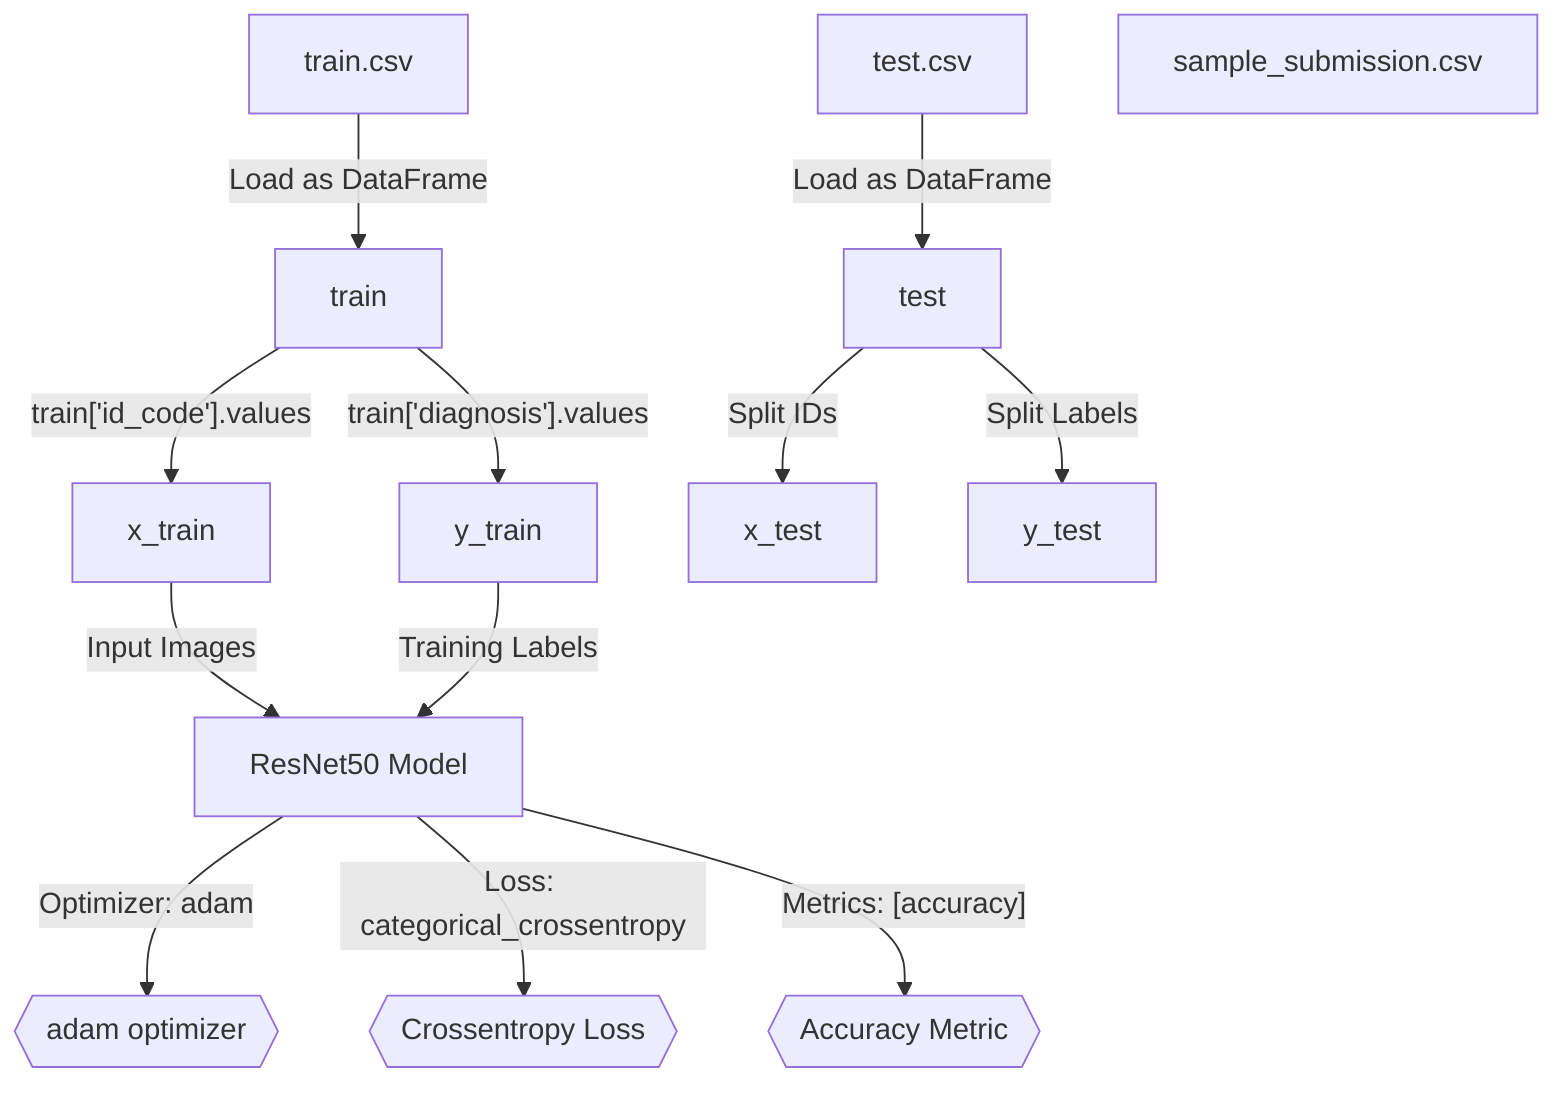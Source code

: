 %% Sketch Generated with Mermaid.js

flowchart TD
    %% Data Sources
    A["train.csv"] -->|"Load as DataFrame"| B["train"]
    C["test.csv"] -->|"Load as DataFrame"| D["test"]
    E["sample_submission.csv"]

    %% Data Processing
    B -->|"train['id_code'].values"| F["x_train"]
    B -->|"train['diagnosis'].values"| G["y_train"]
    D -->|"Split IDs"| H["x_test"]
    D -->|"Split Labels"| I["y_test"]

    %% Model
    J["ResNet50 Model"]
    F -->|"Input Images"| J
    G -->|"Training Labels"| J

    %% Model Hyperparameters
    J -->|"Optimizer: adam"| K{{"adam optimizer"}}
    J -->|"Loss: categorical_crossentropy"| L{{"Crossentropy Loss"}}
    J -->|"Metrics: [accuracy]"| M{{"Accuracy Metric"}}